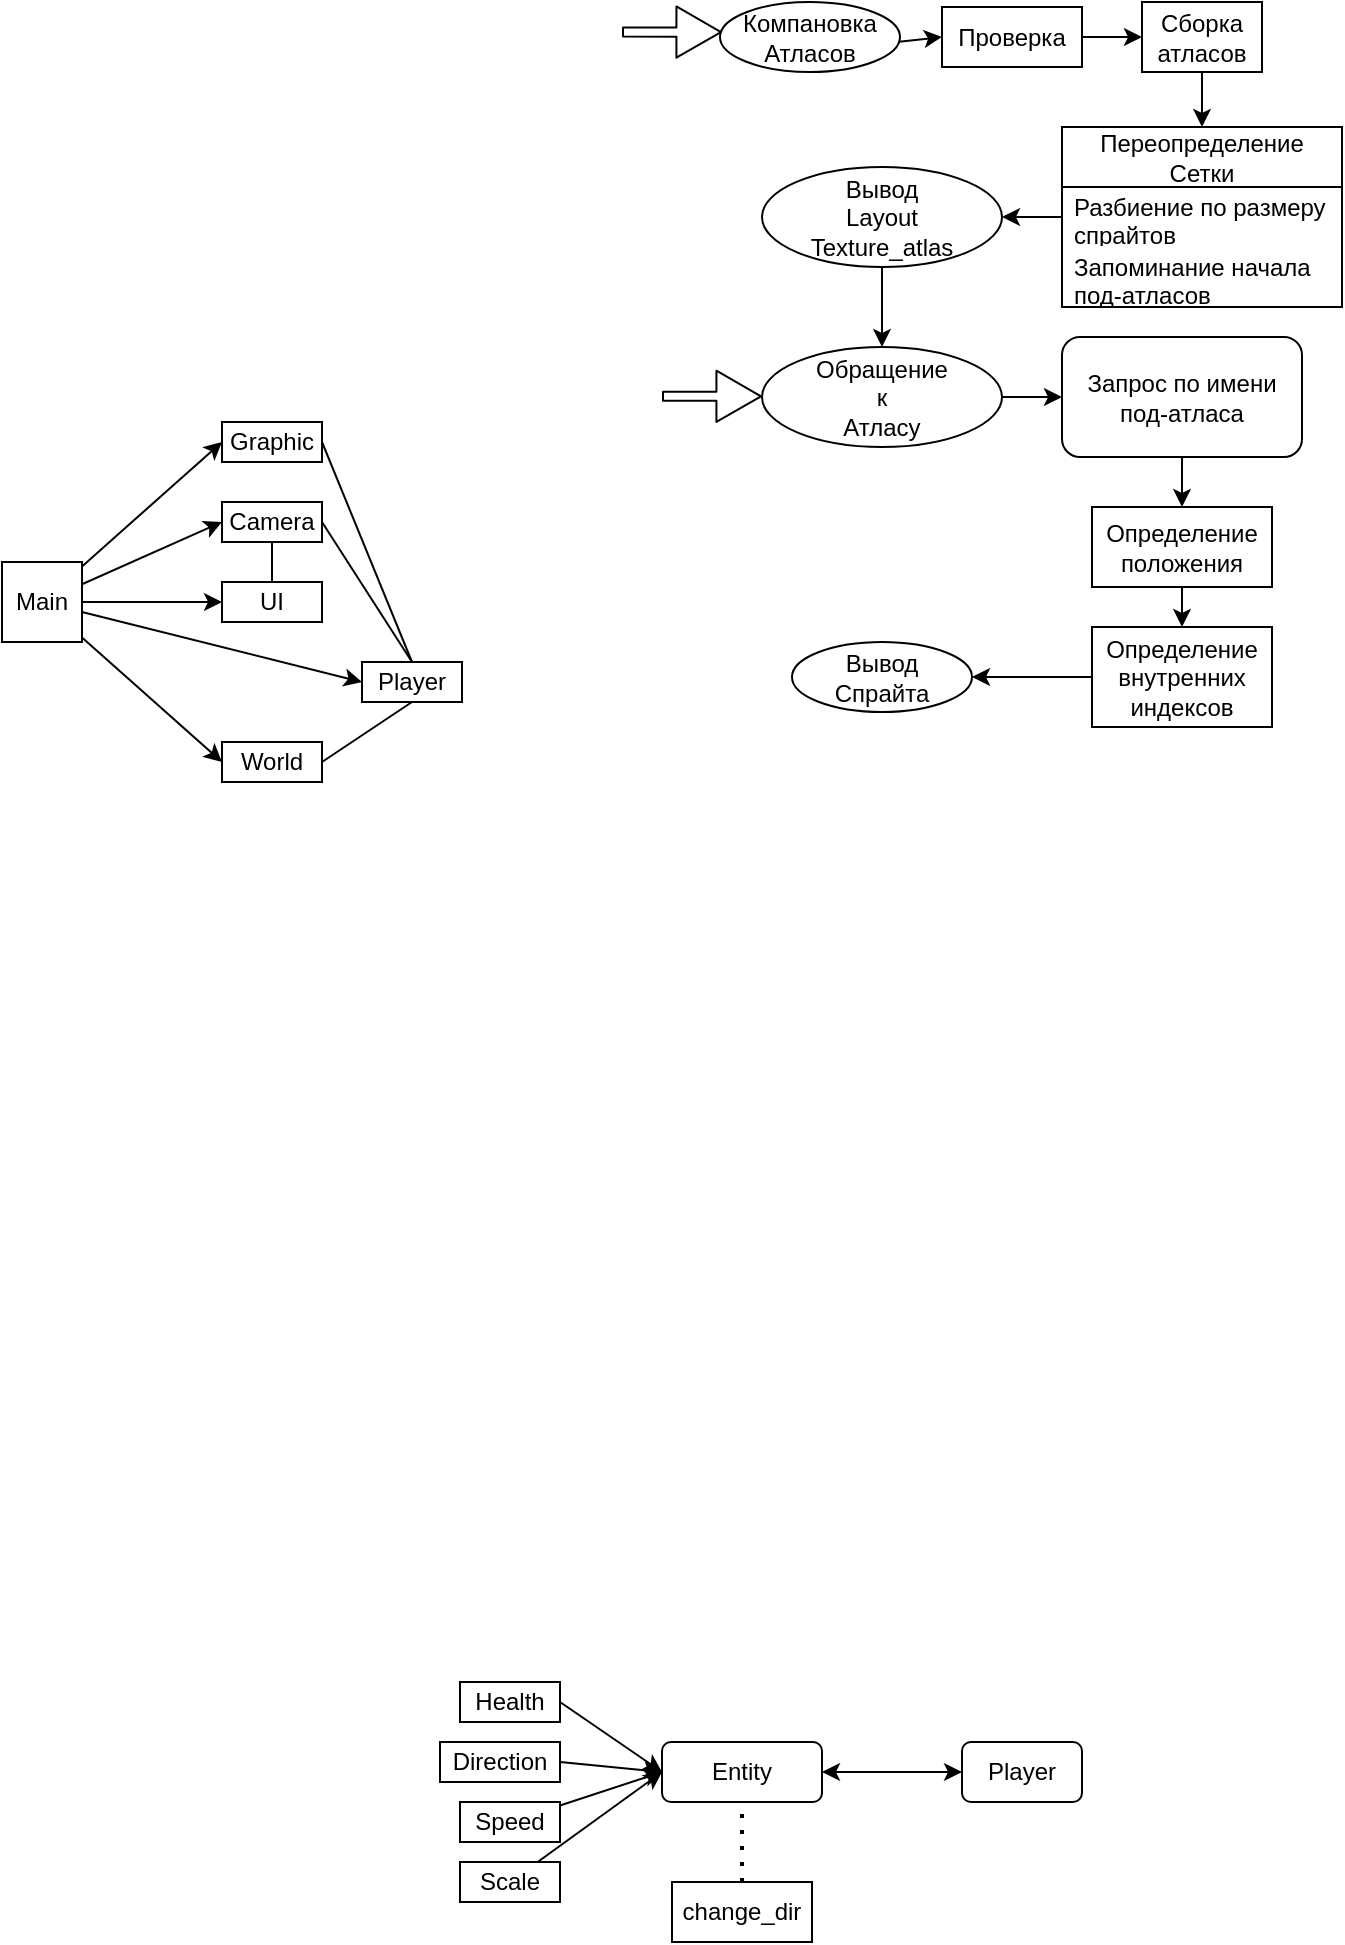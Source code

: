 <mxfile>
    <diagram id="JVzVgxyqUClG3bvw-yzI" name="Страница 1">
        <mxGraphModel dx="1130" dy="832" grid="1" gridSize="10" guides="1" tooltips="1" connect="1" arrows="1" fold="1" page="1" pageScale="1" pageWidth="827" pageHeight="1169" math="0" shadow="0">
            <root>
                <mxCell id="0"/>
                <mxCell id="1" parent="0"/>
                <mxCell id="14" style="edgeStyle=none;html=1;entryX=0;entryY=0.5;entryDx=0;entryDy=0;" parent="1" source="7" target="8" edge="1">
                    <mxGeometry relative="1" as="geometry"/>
                </mxCell>
                <mxCell id="15" style="edgeStyle=none;html=1;entryX=0;entryY=0.5;entryDx=0;entryDy=0;" parent="1" source="7" target="9" edge="1">
                    <mxGeometry relative="1" as="geometry"/>
                </mxCell>
                <mxCell id="16" style="edgeStyle=none;html=1;entryX=0;entryY=0.5;entryDx=0;entryDy=0;" parent="1" source="7" target="10" edge="1">
                    <mxGeometry relative="1" as="geometry"/>
                </mxCell>
                <mxCell id="17" style="edgeStyle=none;html=1;entryX=0;entryY=0.5;entryDx=0;entryDy=0;" parent="1" source="7" target="11" edge="1">
                    <mxGeometry relative="1" as="geometry"/>
                </mxCell>
                <mxCell id="18" style="edgeStyle=none;html=1;entryX=0;entryY=0.5;entryDx=0;entryDy=0;" parent="1" source="7" target="12" edge="1">
                    <mxGeometry relative="1" as="geometry"/>
                </mxCell>
                <mxCell id="7" value="Main" style="rounded=0;whiteSpace=wrap;html=1;" parent="1" vertex="1">
                    <mxGeometry x="130" y="310" width="40" height="40" as="geometry"/>
                </mxCell>
                <mxCell id="8" value="Graphic" style="rounded=0;whiteSpace=wrap;html=1;" parent="1" vertex="1">
                    <mxGeometry x="240" y="240" width="50" height="20" as="geometry"/>
                </mxCell>
                <mxCell id="9" value="Camera" style="rounded=0;whiteSpace=wrap;html=1;" parent="1" vertex="1">
                    <mxGeometry x="240" y="280" width="50" height="20" as="geometry"/>
                </mxCell>
                <mxCell id="10" value="UI" style="rounded=0;whiteSpace=wrap;html=1;" parent="1" vertex="1">
                    <mxGeometry x="240" y="320" width="50" height="20" as="geometry"/>
                </mxCell>
                <mxCell id="11" value="Player" style="rounded=0;whiteSpace=wrap;html=1;" parent="1" vertex="1">
                    <mxGeometry x="310" y="360" width="50" height="20" as="geometry"/>
                </mxCell>
                <mxCell id="12" value="World" style="rounded=0;whiteSpace=wrap;html=1;" parent="1" vertex="1">
                    <mxGeometry x="240" y="400" width="50" height="20" as="geometry"/>
                </mxCell>
                <mxCell id="20" value="" style="endArrow=none;html=1;entryX=0.5;entryY=1;entryDx=0;entryDy=0;exitX=0.5;exitY=0;exitDx=0;exitDy=0;" parent="1" source="10" target="9" edge="1">
                    <mxGeometry width="50" height="50" relative="1" as="geometry">
                        <mxPoint x="310" y="410" as="sourcePoint"/>
                        <mxPoint x="360" y="360" as="targetPoint"/>
                    </mxGeometry>
                </mxCell>
                <mxCell id="21" value="" style="endArrow=none;html=1;exitX=0.5;exitY=0;exitDx=0;exitDy=0;entryX=1;entryY=0.5;entryDx=0;entryDy=0;" parent="1" source="11" target="9" edge="1">
                    <mxGeometry width="50" height="50" relative="1" as="geometry">
                        <mxPoint x="330" y="350" as="sourcePoint"/>
                        <mxPoint x="330" y="290" as="targetPoint"/>
                    </mxGeometry>
                </mxCell>
                <mxCell id="22" value="" style="endArrow=none;html=1;exitX=1;exitY=0.5;exitDx=0;exitDy=0;entryX=0.5;entryY=1;entryDx=0;entryDy=0;" parent="1" source="12" target="11" edge="1">
                    <mxGeometry width="50" height="50" relative="1" as="geometry">
                        <mxPoint x="330" y="350" as="sourcePoint"/>
                        <mxPoint x="330" y="410" as="targetPoint"/>
                    </mxGeometry>
                </mxCell>
                <mxCell id="23" value="" style="endArrow=none;html=1;entryX=1;entryY=0.5;entryDx=0;entryDy=0;exitX=0.5;exitY=0;exitDx=0;exitDy=0;" parent="1" source="11" target="8" edge="1">
                    <mxGeometry width="50" height="50" relative="1" as="geometry">
                        <mxPoint x="330" y="350" as="sourcePoint"/>
                        <mxPoint x="380" y="300" as="targetPoint"/>
                    </mxGeometry>
                </mxCell>
                <mxCell id="29" style="edgeStyle=none;html=1;exitX=1;exitY=0.5;exitDx=0;exitDy=0;entryX=0;entryY=0.5;entryDx=0;entryDy=0;" parent="1" source="25" target="34" edge="1">
                    <mxGeometry relative="1" as="geometry">
                        <mxPoint x="500" y="895" as="targetPoint"/>
                    </mxGeometry>
                </mxCell>
                <mxCell id="25" value="Health" style="rounded=0;whiteSpace=wrap;html=1;" parent="1" vertex="1">
                    <mxGeometry x="359" y="870" width="50" height="20" as="geometry"/>
                </mxCell>
                <mxCell id="30" style="edgeStyle=none;html=1;exitX=1;exitY=0.5;exitDx=0;exitDy=0;entryX=0;entryY=0.5;entryDx=0;entryDy=0;" parent="1" source="26" target="34" edge="1">
                    <mxGeometry relative="1" as="geometry">
                        <mxPoint x="500" y="895" as="targetPoint"/>
                    </mxGeometry>
                </mxCell>
                <mxCell id="26" value="Direction" style="rounded=0;whiteSpace=wrap;html=1;" parent="1" vertex="1">
                    <mxGeometry x="349" y="900" width="60" height="20" as="geometry"/>
                </mxCell>
                <mxCell id="31" style="edgeStyle=none;html=1;entryX=0;entryY=0.5;entryDx=0;entryDy=0;" parent="1" source="27" target="34" edge="1">
                    <mxGeometry relative="1" as="geometry">
                        <mxPoint x="500" y="895" as="targetPoint"/>
                    </mxGeometry>
                </mxCell>
                <mxCell id="27" value="Speed" style="rounded=0;whiteSpace=wrap;html=1;" parent="1" vertex="1">
                    <mxGeometry x="359" y="930" width="50" height="20" as="geometry"/>
                </mxCell>
                <mxCell id="32" style="edgeStyle=none;html=1;entryX=0;entryY=0.5;entryDx=0;entryDy=0;" parent="1" source="28" target="34" edge="1">
                    <mxGeometry relative="1" as="geometry">
                        <mxPoint x="500" y="895" as="targetPoint"/>
                    </mxGeometry>
                </mxCell>
                <mxCell id="28" value="Scale" style="rounded=0;whiteSpace=wrap;html=1;" parent="1" vertex="1">
                    <mxGeometry x="359" y="960" width="50" height="20" as="geometry"/>
                </mxCell>
                <mxCell id="33" value="Player" style="rounded=1;whiteSpace=wrap;html=1;" parent="1" vertex="1">
                    <mxGeometry x="610" y="900" width="60" height="30" as="geometry"/>
                </mxCell>
                <mxCell id="34" value="Entity" style="rounded=1;whiteSpace=wrap;html=1;" parent="1" vertex="1">
                    <mxGeometry x="460" y="900" width="80" height="30" as="geometry"/>
                </mxCell>
                <mxCell id="38" value="change_dir" style="rounded=0;whiteSpace=wrap;html=1;" parent="1" vertex="1">
                    <mxGeometry x="465" y="970" width="70" height="30" as="geometry"/>
                </mxCell>
                <mxCell id="40" value="" style="endArrow=none;dashed=1;html=1;dashPattern=1 3;strokeWidth=2;entryX=0.5;entryY=1;entryDx=0;entryDy=0;exitX=0.5;exitY=0;exitDx=0;exitDy=0;" parent="1" source="38" target="34" edge="1">
                    <mxGeometry width="50" height="50" relative="1" as="geometry">
                        <mxPoint x="490" y="990" as="sourcePoint"/>
                        <mxPoint x="540" y="940" as="targetPoint"/>
                    </mxGeometry>
                </mxCell>
                <mxCell id="45" value="" style="endArrow=classic;startArrow=classic;html=1;exitX=1;exitY=0.5;exitDx=0;exitDy=0;entryX=0;entryY=0.5;entryDx=0;entryDy=0;" parent="1" source="34" target="33" edge="1">
                    <mxGeometry width="50" height="50" relative="1" as="geometry">
                        <mxPoint x="560" y="990" as="sourcePoint"/>
                        <mxPoint x="610" y="940" as="targetPoint"/>
                    </mxGeometry>
                </mxCell>
                <mxCell id="51" style="edgeStyle=none;html=1;entryX=0;entryY=0.5;entryDx=0;entryDy=0;" edge="1" parent="1" source="47" target="48">
                    <mxGeometry relative="1" as="geometry"/>
                </mxCell>
                <mxCell id="47" value="Проверка" style="rounded=0;whiteSpace=wrap;html=1;" vertex="1" parent="1">
                    <mxGeometry x="600" y="32.5" width="70" height="30" as="geometry"/>
                </mxCell>
                <mxCell id="50" style="edgeStyle=none;html=1;entryX=0.5;entryY=0;entryDx=0;entryDy=0;" edge="1" parent="1" source="48" target="55">
                    <mxGeometry relative="1" as="geometry">
                        <mxPoint x="730.05" y="92.5" as="targetPoint"/>
                    </mxGeometry>
                </mxCell>
                <mxCell id="48" value="Сборка атласов" style="rounded=0;whiteSpace=wrap;html=1;" vertex="1" parent="1">
                    <mxGeometry x="700" y="30" width="60" height="35" as="geometry"/>
                </mxCell>
                <mxCell id="54" style="edgeStyle=none;html=1;entryX=0;entryY=0.5;entryDx=0;entryDy=0;" edge="1" parent="1" source="52" target="47">
                    <mxGeometry relative="1" as="geometry"/>
                </mxCell>
                <mxCell id="52" value="Компановка&lt;br&gt;Атласов" style="ellipse;whiteSpace=wrap;html=1;" vertex="1" parent="1">
                    <mxGeometry x="489" y="30" width="90" height="35" as="geometry"/>
                </mxCell>
                <mxCell id="53" value="" style="shape=flexArrow;endArrow=classic;html=1;entryX=0.011;entryY=0.429;entryDx=0;entryDy=0;entryPerimeter=0;width=4.615;endSize=7.092;" edge="1" parent="1" target="52">
                    <mxGeometry width="50" height="50" relative="1" as="geometry">
                        <mxPoint x="440" y="45" as="sourcePoint"/>
                        <mxPoint x="470" y="32.5" as="targetPoint"/>
                        <Array as="points"/>
                    </mxGeometry>
                </mxCell>
                <mxCell id="60" style="edgeStyle=none;html=1;entryX=1;entryY=0.5;entryDx=0;entryDy=0;" edge="1" parent="1" source="55" target="59">
                    <mxGeometry relative="1" as="geometry"/>
                </mxCell>
                <mxCell id="55" value="Переопределение&lt;br&gt;Сетки" style="swimlane;fontStyle=0;childLayout=stackLayout;horizontal=1;startSize=30;horizontalStack=0;resizeParent=1;resizeParentMax=0;resizeLast=0;collapsible=1;marginBottom=0;whiteSpace=wrap;html=1;" vertex="1" parent="1">
                    <mxGeometry x="660" y="92.5" width="140" height="90" as="geometry"/>
                </mxCell>
                <mxCell id="56" value="Разбиение по размеру спрайтов" style="text;strokeColor=none;fillColor=none;align=left;verticalAlign=middle;spacingLeft=4;spacingRight=4;overflow=hidden;points=[[0,0.5],[1,0.5]];portConstraint=eastwest;rotatable=0;whiteSpace=wrap;html=1;" vertex="1" parent="55">
                    <mxGeometry y="30" width="140" height="30" as="geometry"/>
                </mxCell>
                <mxCell id="57" value="Запоминание начала под-атласов" style="text;strokeColor=none;fillColor=none;align=left;verticalAlign=middle;spacingLeft=4;spacingRight=4;overflow=hidden;points=[[0,0.5],[1,0.5]];portConstraint=eastwest;rotatable=0;whiteSpace=wrap;html=1;" vertex="1" parent="55">
                    <mxGeometry y="60" width="140" height="30" as="geometry"/>
                </mxCell>
                <mxCell id="62" style="edgeStyle=none;html=1;entryX=0.5;entryY=0;entryDx=0;entryDy=0;" edge="1" parent="1" source="59" target="61">
                    <mxGeometry relative="1" as="geometry"/>
                </mxCell>
                <mxCell id="59" value="Вывод&lt;br&gt;Layout&lt;br&gt;Texture_atlas" style="ellipse;whiteSpace=wrap;html=1;" vertex="1" parent="1">
                    <mxGeometry x="510" y="112.5" width="120" height="50" as="geometry"/>
                </mxCell>
                <mxCell id="65" style="edgeStyle=none;html=1;" edge="1" parent="1" source="61" target="64">
                    <mxGeometry relative="1" as="geometry"/>
                </mxCell>
                <mxCell id="61" value="Обращение&lt;br&gt;к&lt;br&gt;Атласу" style="ellipse;whiteSpace=wrap;html=1;" vertex="1" parent="1">
                    <mxGeometry x="510" y="202.5" width="120" height="50" as="geometry"/>
                </mxCell>
                <mxCell id="67" style="edgeStyle=none;html=1;entryX=0.5;entryY=0;entryDx=0;entryDy=0;" edge="1" parent="1" source="64" target="66">
                    <mxGeometry relative="1" as="geometry"/>
                </mxCell>
                <mxCell id="64" value="Запрос по имени&lt;br&gt;под-атласа" style="rounded=1;whiteSpace=wrap;html=1;" vertex="1" parent="1">
                    <mxGeometry x="660" y="197.5" width="120" height="60" as="geometry"/>
                </mxCell>
                <mxCell id="69" style="edgeStyle=none;html=1;" edge="1" parent="1" source="66" target="68">
                    <mxGeometry relative="1" as="geometry"/>
                </mxCell>
                <mxCell id="66" value="Определение&lt;br&gt;положения" style="rounded=0;whiteSpace=wrap;html=1;" vertex="1" parent="1">
                    <mxGeometry x="675" y="282.5" width="90" height="40" as="geometry"/>
                </mxCell>
                <mxCell id="71" style="edgeStyle=none;html=1;" edge="1" parent="1" source="68" target="70">
                    <mxGeometry relative="1" as="geometry"/>
                </mxCell>
                <mxCell id="68" value="Определение внутренних индексов" style="rounded=0;whiteSpace=wrap;html=1;" vertex="1" parent="1">
                    <mxGeometry x="675" y="342.5" width="90" height="50" as="geometry"/>
                </mxCell>
                <mxCell id="70" value="Вывод&lt;br&gt;Спрайта" style="ellipse;whiteSpace=wrap;html=1;" vertex="1" parent="1">
                    <mxGeometry x="525" y="350" width="90" height="35" as="geometry"/>
                </mxCell>
                <mxCell id="72" value="" style="shape=flexArrow;endArrow=classic;html=1;entryX=0.011;entryY=0.429;entryDx=0;entryDy=0;entryPerimeter=0;width=4.615;endSize=7.092;" edge="1" parent="1">
                    <mxGeometry width="50" height="50" relative="1" as="geometry">
                        <mxPoint x="460" y="227.12" as="sourcePoint"/>
                        <mxPoint x="509.99" y="227.135" as="targetPoint"/>
                        <Array as="points"/>
                    </mxGeometry>
                </mxCell>
            </root>
        </mxGraphModel>
    </diagram>
</mxfile>